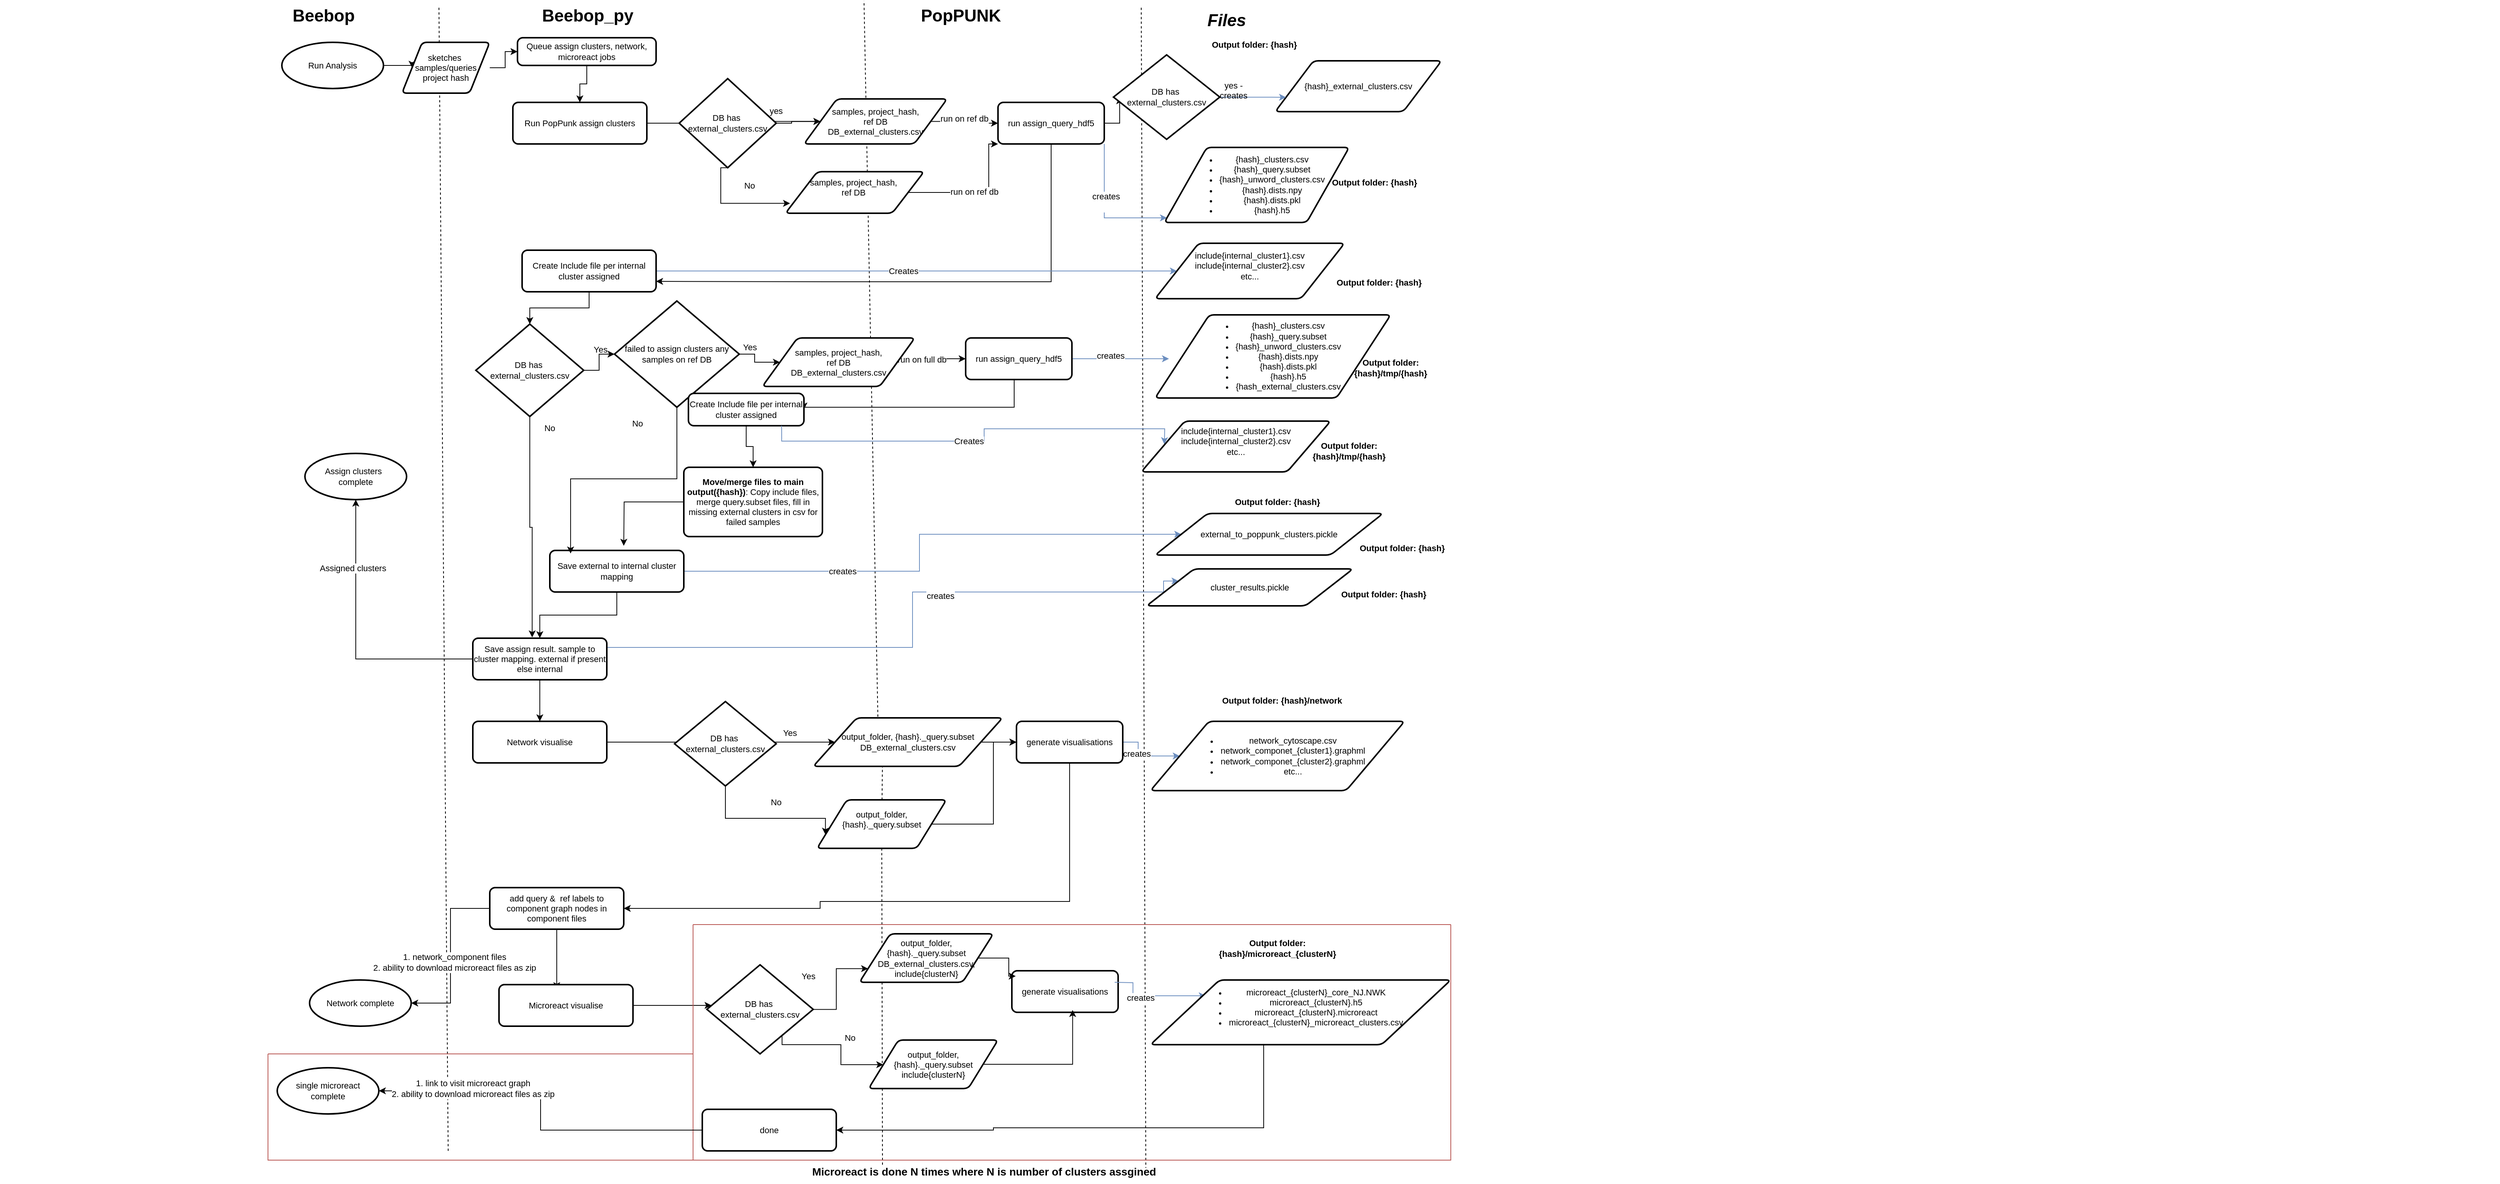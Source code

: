 <mxfile>
    <diagram id="C5RBs43oDa-KdzZeNtuy" name="Page-1">
        <mxGraphModel dx="3004" dy="591" grid="1" gridSize="6" guides="1" tooltips="1" connect="1" arrows="1" fold="1" page="1" pageScale="1" pageWidth="1378" pageHeight="984" math="0" shadow="0">
            <root>
                <mxCell id="WIyWlLk6GJQsqaUBKTNV-0"/>
                <mxCell id="WIyWlLk6GJQsqaUBKTNV-1" parent="WIyWlLk6GJQsqaUBKTNV-0"/>
                <mxCell id="Z4CQzeUx3cSbU9Yn9rdt-0" value="&lt;h1 style=&quot;margin-top: 0px;&quot;&gt;&lt;span style=&quot;background-color: initial;&quot;&gt;Beebop&lt;/span&gt;&lt;/h1&gt;" style="text;html=1;whiteSpace=wrap;overflow=hidden;rounded=0;fontSize=11;" parent="WIyWlLk6GJQsqaUBKTNV-1" vertex="1">
                    <mxGeometry x="6" width="180" height="36" as="geometry"/>
                </mxCell>
                <mxCell id="Z4CQzeUx3cSbU9Yn9rdt-1" value="&lt;h1 style=&quot;margin-top: 0px;&quot;&gt;&lt;span style=&quot;background-color: initial;&quot;&gt;Beebop_py&lt;/span&gt;&lt;/h1&gt;" style="text;html=1;whiteSpace=wrap;overflow=hidden;rounded=0;fontSize=11;" parent="WIyWlLk6GJQsqaUBKTNV-1" vertex="1">
                    <mxGeometry x="330" width="180" height="36" as="geometry"/>
                </mxCell>
                <mxCell id="Z4CQzeUx3cSbU9Yn9rdt-2" value="&lt;h1 style=&quot;margin-top: 0px;&quot;&gt;&lt;span style=&quot;background-color: initial;&quot;&gt;PopPUNK&lt;/span&gt;&lt;/h1&gt;" style="text;html=1;whiteSpace=wrap;overflow=hidden;rounded=0;fontSize=11;" parent="WIyWlLk6GJQsqaUBKTNV-1" vertex="1">
                    <mxGeometry x="822" width="180" height="36" as="geometry"/>
                </mxCell>
                <mxCell id="Z4CQzeUx3cSbU9Yn9rdt-3" value="&lt;h1 style=&quot;margin-top: 0px;&quot;&gt;&lt;span style=&quot;background-color: initial;&quot;&gt;&lt;i&gt;Files&lt;/i&gt;&lt;/span&gt;&lt;/h1&gt;&lt;div&gt;&lt;span style=&quot;background-color: initial;&quot;&gt;&lt;br&gt;&lt;/span&gt;&lt;/div&gt;" style="text;html=1;whiteSpace=wrap;overflow=hidden;rounded=0;fontSize=11;" parent="WIyWlLk6GJQsqaUBKTNV-1" vertex="1">
                    <mxGeometry x="1194" y="6" width="180" height="36" as="geometry"/>
                </mxCell>
                <mxCell id="Z4CQzeUx3cSbU9Yn9rdt-6" value="" style="endArrow=none;dashed=1;html=1;rounded=0;fontSize=11;" parent="WIyWlLk6GJQsqaUBKTNV-1" edge="1">
                    <mxGeometry width="50" height="50" relative="1" as="geometry">
                        <mxPoint x="210" y="1494" as="sourcePoint"/>
                        <mxPoint x="198" y="6" as="targetPoint"/>
                    </mxGeometry>
                </mxCell>
                <mxCell id="Z4CQzeUx3cSbU9Yn9rdt-7" value="" style="endArrow=none;dashed=1;html=1;rounded=0;fontSize=11;" parent="WIyWlLk6GJQsqaUBKTNV-1" edge="1">
                    <mxGeometry width="50" height="50" relative="1" as="geometry">
                        <mxPoint x="768" y="930" as="sourcePoint"/>
                        <mxPoint x="750" as="targetPoint"/>
                    </mxGeometry>
                </mxCell>
                <mxCell id="Z4CQzeUx3cSbU9Yn9rdt-8" value="" style="endArrow=none;dashed=1;html=1;rounded=0;fontSize=11;" parent="WIyWlLk6GJQsqaUBKTNV-1" edge="1">
                    <mxGeometry width="50" height="50" relative="1" as="geometry">
                        <mxPoint x="1116" y="1524" as="sourcePoint"/>
                        <mxPoint x="1110" y="6" as="targetPoint"/>
                    </mxGeometry>
                </mxCell>
                <mxCell id="Z4CQzeUx3cSbU9Yn9rdt-11" style="edgeStyle=orthogonalEdgeStyle;rounded=0;orthogonalLoop=1;jettySize=auto;html=1;exitX=1;exitY=0.5;exitDx=0;exitDy=0;exitPerimeter=0;entryX=0;entryY=0.5;entryDx=0;entryDy=0;fontSize=11;" parent="WIyWlLk6GJQsqaUBKTNV-1" source="Z4CQzeUx3cSbU9Yn9rdt-13" target="Z4CQzeUx3cSbU9Yn9rdt-10" edge="1">
                    <mxGeometry relative="1" as="geometry"/>
                </mxCell>
                <mxCell id="Z4CQzeUx3cSbU9Yn9rdt-9" value="Run Analysis" style="strokeWidth=2;html=1;shape=mxgraph.flowchart.start_1;whiteSpace=wrap;fontSize=11;" parent="WIyWlLk6GJQsqaUBKTNV-1" vertex="1">
                    <mxGeometry x="-6" y="54" width="132" height="60" as="geometry"/>
                </mxCell>
                <mxCell id="Z4CQzeUx3cSbU9Yn9rdt-15" value="" style="edgeStyle=orthogonalEdgeStyle;rounded=0;orthogonalLoop=1;jettySize=auto;html=1;fontSize=11;" parent="WIyWlLk6GJQsqaUBKTNV-1" source="Z4CQzeUx3cSbU9Yn9rdt-10" target="Z4CQzeUx3cSbU9Yn9rdt-14" edge="1">
                    <mxGeometry relative="1" as="geometry"/>
                </mxCell>
                <mxCell id="Z4CQzeUx3cSbU9Yn9rdt-10" value="Queue assign clusters, network, microreact jobs" style="rounded=1;whiteSpace=wrap;html=1;absoluteArcSize=1;arcSize=14;strokeWidth=2;fontSize=11;" parent="WIyWlLk6GJQsqaUBKTNV-1" vertex="1">
                    <mxGeometry x="300" y="48" width="180" height="36" as="geometry"/>
                </mxCell>
                <mxCell id="Z4CQzeUx3cSbU9Yn9rdt-12" value="" style="edgeStyle=orthogonalEdgeStyle;rounded=0;orthogonalLoop=1;jettySize=auto;html=1;exitX=1;exitY=0.5;exitDx=0;exitDy=0;exitPerimeter=0;entryX=0;entryY=0.5;entryDx=0;entryDy=0;fontSize=11;" parent="WIyWlLk6GJQsqaUBKTNV-1" source="Z4CQzeUx3cSbU9Yn9rdt-9" target="Z4CQzeUx3cSbU9Yn9rdt-13" edge="1">
                    <mxGeometry relative="1" as="geometry">
                        <mxPoint x="144" y="84" as="sourcePoint"/>
                        <mxPoint x="336" y="75" as="targetPoint"/>
                    </mxGeometry>
                </mxCell>
                <mxCell id="Z4CQzeUx3cSbU9Yn9rdt-13" value="&lt;font&gt;sketches&amp;nbsp;&lt;/font&gt;&lt;div&gt;&lt;font&gt;samples/queries&lt;/font&gt;&lt;/div&gt;&lt;div&gt;&lt;font&gt;project hash&lt;/font&gt;&lt;/div&gt;" style="shape=parallelogram;html=1;strokeWidth=2;perimeter=parallelogramPerimeter;whiteSpace=wrap;rounded=1;arcSize=12;size=0.23;fontSize=11;" parent="WIyWlLk6GJQsqaUBKTNV-1" vertex="1">
                    <mxGeometry x="150" y="54" width="114" height="66" as="geometry"/>
                </mxCell>
                <mxCell id="Z4CQzeUx3cSbU9Yn9rdt-17" style="edgeStyle=orthogonalEdgeStyle;rounded=0;orthogonalLoop=1;jettySize=auto;html=1;fontSize=11;" parent="WIyWlLk6GJQsqaUBKTNV-1" source="Z4CQzeUx3cSbU9Yn9rdt-18" target="Z4CQzeUx3cSbU9Yn9rdt-16" edge="1">
                    <mxGeometry relative="1" as="geometry"/>
                </mxCell>
                <mxCell id="Z4CQzeUx3cSbU9Yn9rdt-89" value="run on ref db" style="edgeLabel;html=1;align=center;verticalAlign=middle;resizable=0;points=[];fontSize=11;" parent="Z4CQzeUx3cSbU9Yn9rdt-17" connectable="0" vertex="1">
                    <mxGeometry x="-0.043" y="4" relative="1" as="geometry">
                        <mxPoint as="offset"/>
                    </mxGeometry>
                </mxCell>
                <mxCell id="Z4CQzeUx3cSbU9Yn9rdt-14" value="Run PopPunk assign clusters" style="rounded=1;whiteSpace=wrap;html=1;absoluteArcSize=1;arcSize=14;strokeWidth=2;fontSize=11;" parent="WIyWlLk6GJQsqaUBKTNV-1" vertex="1">
                    <mxGeometry x="294" y="132" width="174" height="54" as="geometry"/>
                </mxCell>
                <mxCell id="Z4CQzeUx3cSbU9Yn9rdt-35" style="edgeStyle=orthogonalEdgeStyle;rounded=0;orthogonalLoop=1;jettySize=auto;html=1;exitX=1;exitY=1;exitDx=0;exitDy=0;fillColor=#dae8fc;strokeColor=#6c8ebf;fontSize=11;" parent="WIyWlLk6GJQsqaUBKTNV-1" source="Z4CQzeUx3cSbU9Yn9rdt-16" target="Z4CQzeUx3cSbU9Yn9rdt-28" edge="1">
                    <mxGeometry relative="1" as="geometry">
                        <Array as="points">
                            <mxPoint x="1062" y="282"/>
                        </Array>
                    </mxGeometry>
                </mxCell>
                <mxCell id="Z4CQzeUx3cSbU9Yn9rdt-65" value="creates&lt;div&gt;&lt;br&gt;&lt;/div&gt;" style="edgeLabel;html=1;align=center;verticalAlign=middle;resizable=0;points=[];fontSize=11;" parent="Z4CQzeUx3cSbU9Yn9rdt-35" connectable="0" vertex="1">
                    <mxGeometry x="-0.161" y="2" relative="1" as="geometry">
                        <mxPoint as="offset"/>
                    </mxGeometry>
                </mxCell>
                <mxCell id="Z4CQzeUx3cSbU9Yn9rdt-42" style="edgeStyle=orthogonalEdgeStyle;rounded=0;orthogonalLoop=1;jettySize=auto;html=1;entryX=1;entryY=0.75;entryDx=0;entryDy=0;fontSize=11;" parent="WIyWlLk6GJQsqaUBKTNV-1" source="Z4CQzeUx3cSbU9Yn9rdt-16" target="Z4CQzeUx3cSbU9Yn9rdt-41" edge="1">
                    <mxGeometry relative="1" as="geometry">
                        <Array as="points">
                            <mxPoint x="993" y="365"/>
                            <mxPoint x="702" y="365"/>
                        </Array>
                    </mxGeometry>
                </mxCell>
                <mxCell id="WOXPKVSyXyXB5r8VkczA-3" style="edgeStyle=orthogonalEdgeStyle;rounded=0;orthogonalLoop=1;jettySize=auto;html=1;" parent="WIyWlLk6GJQsqaUBKTNV-1" source="Z4CQzeUx3cSbU9Yn9rdt-16" target="Z4CQzeUx3cSbU9Yn9rdt-36" edge="1">
                    <mxGeometry relative="1" as="geometry"/>
                </mxCell>
                <mxCell id="Z4CQzeUx3cSbU9Yn9rdt-16" value="run assign_query_hdf5" style="rounded=1;whiteSpace=wrap;html=1;absoluteArcSize=1;arcSize=14;strokeWidth=2;fontSize=11;" parent="WIyWlLk6GJQsqaUBKTNV-1" vertex="1">
                    <mxGeometry x="924" y="132" width="138" height="54" as="geometry"/>
                </mxCell>
                <mxCell id="Z4CQzeUx3cSbU9Yn9rdt-19" value="" style="edgeStyle=orthogonalEdgeStyle;rounded=0;orthogonalLoop=1;jettySize=auto;html=1;fontSize=11;" parent="WIyWlLk6GJQsqaUBKTNV-1" source="Z4CQzeUx3cSbU9Yn9rdt-14" target="Z4CQzeUx3cSbU9Yn9rdt-18" edge="1">
                    <mxGeometry relative="1" as="geometry">
                        <mxPoint x="510" y="159" as="sourcePoint"/>
                        <mxPoint x="894" y="156" as="targetPoint"/>
                    </mxGeometry>
                </mxCell>
                <mxCell id="Z4CQzeUx3cSbU9Yn9rdt-18" value="&lt;font&gt;samples, project_hash,&lt;/font&gt;&lt;div&gt;&lt;font&gt;&amp;nbsp;ref DB&amp;nbsp;&lt;/font&gt;&lt;div&gt;&lt;font&gt;DB_external_clusters.csv&lt;/font&gt;&lt;/div&gt;&lt;/div&gt;" style="shape=parallelogram;html=1;strokeWidth=2;perimeter=parallelogramPerimeter;whiteSpace=wrap;rounded=1;arcSize=12;size=0.23;fontSize=11;" parent="WIyWlLk6GJQsqaUBKTNV-1" vertex="1">
                    <mxGeometry x="672" y="127.5" width="186" height="58.5" as="geometry"/>
                </mxCell>
                <mxCell id="Z4CQzeUx3cSbU9Yn9rdt-21" value="" style="edgeStyle=orthogonalEdgeStyle;rounded=0;orthogonalLoop=1;jettySize=auto;html=1;fontSize=11;" parent="WIyWlLk6GJQsqaUBKTNV-1" source="Z4CQzeUx3cSbU9Yn9rdt-20" target="Z4CQzeUx3cSbU9Yn9rdt-18" edge="1">
                    <mxGeometry relative="1" as="geometry"/>
                </mxCell>
                <mxCell id="Z4CQzeUx3cSbU9Yn9rdt-20" value="&lt;font&gt;DB has&amp;nbsp; external_clusters.csv&lt;/font&gt;" style="strokeWidth=2;html=1;shape=mxgraph.flowchart.decision;whiteSpace=wrap;fontSize=11;" parent="WIyWlLk6GJQsqaUBKTNV-1" vertex="1">
                    <mxGeometry x="510" y="101.13" width="126" height="115.75" as="geometry"/>
                </mxCell>
                <mxCell id="Z4CQzeUx3cSbU9Yn9rdt-22" value="yes" style="text;html=1;align=center;verticalAlign=middle;whiteSpace=wrap;rounded=0;fontSize=11;" parent="WIyWlLk6GJQsqaUBKTNV-1" vertex="1">
                    <mxGeometry x="606" y="127.5" width="60" height="30" as="geometry"/>
                </mxCell>
                <mxCell id="Z4CQzeUx3cSbU9Yn9rdt-26" style="edgeStyle=orthogonalEdgeStyle;rounded=0;orthogonalLoop=1;jettySize=auto;html=1;fontSize=11;" parent="WIyWlLk6GJQsqaUBKTNV-1" source="Z4CQzeUx3cSbU9Yn9rdt-23" edge="1">
                    <mxGeometry relative="1" as="geometry">
                        <mxPoint x="924" y="186" as="targetPoint"/>
                        <Array as="points">
                            <mxPoint x="912" y="249"/>
                            <mxPoint x="912" y="186"/>
                        </Array>
                    </mxGeometry>
                </mxCell>
                <mxCell id="Z4CQzeUx3cSbU9Yn9rdt-92" value="run on ref db" style="edgeLabel;html=1;align=center;verticalAlign=middle;resizable=0;points=[];fontSize=11;" parent="Z4CQzeUx3cSbU9Yn9rdt-26" connectable="0" vertex="1">
                    <mxGeometry x="-0.048" y="1" relative="1" as="geometry">
                        <mxPoint as="offset"/>
                    </mxGeometry>
                </mxCell>
                <mxCell id="Z4CQzeUx3cSbU9Yn9rdt-23" value="&lt;font&gt;samples, project_hash,&amp;nbsp;&lt;/font&gt;&lt;div&gt;&lt;font&gt;ref DB&amp;nbsp;&lt;/font&gt;&lt;div&gt;&lt;br&gt;&lt;/div&gt;&lt;/div&gt;" style="shape=parallelogram;html=1;strokeWidth=2;perimeter=parallelogramPerimeter;whiteSpace=wrap;rounded=1;arcSize=12;size=0.23;fontSize=11;" parent="WIyWlLk6GJQsqaUBKTNV-1" vertex="1">
                    <mxGeometry x="648" y="222" width="180" height="54" as="geometry"/>
                </mxCell>
                <mxCell id="Z4CQzeUx3cSbU9Yn9rdt-25" style="edgeStyle=orthogonalEdgeStyle;rounded=0;orthogonalLoop=1;jettySize=auto;html=1;entryX=0.033;entryY=0.762;entryDx=0;entryDy=0;entryPerimeter=0;fontSize=11;exitX=0.5;exitY=1;exitDx=0;exitDy=0;exitPerimeter=0;" parent="WIyWlLk6GJQsqaUBKTNV-1" source="Z4CQzeUx3cSbU9Yn9rdt-20" target="Z4CQzeUx3cSbU9Yn9rdt-23" edge="1">
                    <mxGeometry relative="1" as="geometry">
                        <Array as="points">
                            <mxPoint x="564" y="217"/>
                            <mxPoint x="564" y="263"/>
                        </Array>
                    </mxGeometry>
                </mxCell>
                <mxCell id="Z4CQzeUx3cSbU9Yn9rdt-27" value="No" style="text;html=1;align=center;verticalAlign=middle;whiteSpace=wrap;rounded=0;fontSize=11;" parent="WIyWlLk6GJQsqaUBKTNV-1" vertex="1">
                    <mxGeometry x="576" y="222" width="51" height="36" as="geometry"/>
                </mxCell>
                <mxCell id="Z4CQzeUx3cSbU9Yn9rdt-28" value="&lt;ul&gt;&lt;li&gt;&lt;span style=&quot;background-color: initial;&quot;&gt;&lt;font&gt;{hash}_clusters.csv&lt;/font&gt;&lt;/span&gt;&lt;/li&gt;&lt;li&gt;&lt;font&gt;{hash}_query.subset&lt;/font&gt;&lt;/li&gt;&lt;li&gt;&lt;font&gt;{hash}_unword_clusters.csv&lt;/font&gt;&lt;/li&gt;&lt;li&gt;&lt;font&gt;{hash}.dists.npy&lt;/font&gt;&lt;/li&gt;&lt;li&gt;&lt;font&gt;{hash}.dists.pkl&lt;/font&gt;&lt;/li&gt;&lt;li&gt;&lt;font&gt;{hash}.h5&lt;/font&gt;&lt;/li&gt;&lt;/ul&gt;" style="shape=parallelogram;html=1;strokeWidth=2;perimeter=parallelogramPerimeter;whiteSpace=wrap;rounded=1;arcSize=12;size=0.23;align=center;fontSize=11;" parent="WIyWlLk6GJQsqaUBKTNV-1" vertex="1">
                    <mxGeometry x="1140" y="190.5" width="240" height="97.5" as="geometry"/>
                </mxCell>
                <mxCell id="Z4CQzeUx3cSbU9Yn9rdt-30" value="Output folder: {hash}" style="text;html=1;align=center;verticalAlign=middle;whiteSpace=wrap;rounded=0;fontStyle=1;fontSize=11;" parent="WIyWlLk6GJQsqaUBKTNV-1" vertex="1">
                    <mxGeometry x="1146" y="36" width="222" height="42" as="geometry"/>
                </mxCell>
                <mxCell id="Z4CQzeUx3cSbU9Yn9rdt-31" value="&lt;font&gt;{hash}_external_clusters.csv&lt;/font&gt;" style="shape=parallelogram;html=1;strokeWidth=2;perimeter=parallelogramPerimeter;whiteSpace=wrap;rounded=1;arcSize=12;size=0.23;fontSize=11;" parent="WIyWlLk6GJQsqaUBKTNV-1" vertex="1">
                    <mxGeometry x="1284" y="78" width="216" height="66" as="geometry"/>
                </mxCell>
                <mxCell id="Z4CQzeUx3cSbU9Yn9rdt-38" style="edgeStyle=orthogonalEdgeStyle;rounded=0;orthogonalLoop=1;jettySize=auto;html=1;entryX=0;entryY=0.75;entryDx=0;entryDy=0;fillColor=#dae8fc;strokeColor=#6c8ebf;fontSize=11;" parent="WIyWlLk6GJQsqaUBKTNV-1" source="Z4CQzeUx3cSbU9Yn9rdt-36" target="Z4CQzeUx3cSbU9Yn9rdt-31" edge="1">
                    <mxGeometry relative="1" as="geometry"/>
                </mxCell>
                <mxCell id="Z4CQzeUx3cSbU9Yn9rdt-36" value="DB has&amp;nbsp; external_clusters.csv" style="strokeWidth=2;html=1;shape=mxgraph.flowchart.decision;whiteSpace=wrap;fontSize=11;" parent="WIyWlLk6GJQsqaUBKTNV-1" vertex="1">
                    <mxGeometry x="1074" y="70.25" width="138" height="109.75" as="geometry"/>
                </mxCell>
                <mxCell id="Z4CQzeUx3cSbU9Yn9rdt-40" value="yes - creates&lt;div&gt;&lt;br&gt;&lt;/div&gt;" style="text;html=1;align=center;verticalAlign=middle;whiteSpace=wrap;rounded=0;fontSize=11;" parent="WIyWlLk6GJQsqaUBKTNV-1" vertex="1">
                    <mxGeometry x="1200" y="108" width="60" height="30" as="geometry"/>
                </mxCell>
                <mxCell id="Z4CQzeUx3cSbU9Yn9rdt-47" value="" style="edgeStyle=orthogonalEdgeStyle;rounded=0;orthogonalLoop=1;jettySize=auto;html=1;fontSize=11;" parent="WIyWlLk6GJQsqaUBKTNV-1" source="Z4CQzeUx3cSbU9Yn9rdt-41" target="Z4CQzeUx3cSbU9Yn9rdt-45" edge="1">
                    <mxGeometry relative="1" as="geometry"/>
                </mxCell>
                <mxCell id="Z4CQzeUx3cSbU9Yn9rdt-62" style="edgeStyle=orthogonalEdgeStyle;rounded=0;orthogonalLoop=1;jettySize=auto;html=1;entryX=0;entryY=0.5;entryDx=0;entryDy=0;fillColor=#dae8fc;strokeColor=#6c8ebf;fontSize=11;" parent="WIyWlLk6GJQsqaUBKTNV-1" source="Z4CQzeUx3cSbU9Yn9rdt-41" target="Z4CQzeUx3cSbU9Yn9rdt-44" edge="1">
                    <mxGeometry relative="1" as="geometry"/>
                </mxCell>
                <mxCell id="Z4CQzeUx3cSbU9Yn9rdt-63" value="Creates" style="edgeLabel;html=1;align=center;verticalAlign=middle;resizable=0;points=[];fontSize=11;" parent="Z4CQzeUx3cSbU9Yn9rdt-62" connectable="0" vertex="1">
                    <mxGeometry x="-0.051" relative="1" as="geometry">
                        <mxPoint as="offset"/>
                    </mxGeometry>
                </mxCell>
                <mxCell id="Z4CQzeUx3cSbU9Yn9rdt-41" value="Create Include file per internal cluster assigned" style="rounded=1;whiteSpace=wrap;html=1;absoluteArcSize=1;arcSize=14;strokeWidth=2;fontSize=11;" parent="WIyWlLk6GJQsqaUBKTNV-1" vertex="1">
                    <mxGeometry x="306" y="324" width="174" height="54" as="geometry"/>
                </mxCell>
                <mxCell id="Z4CQzeUx3cSbU9Yn9rdt-44" value="&lt;span style=&quot;background-color: initial;&quot;&gt;include{internal_cluster1}.csv&lt;/span&gt;&lt;div&gt;&lt;span style=&quot;background-color: initial;&quot;&gt;include{internal_cluster2}.csv&lt;/span&gt;&lt;/div&gt;&lt;div&gt;etc...&lt;br&gt;&lt;div&gt;&lt;br&gt;&lt;/div&gt;&lt;/div&gt;" style="shape=parallelogram;html=1;strokeWidth=2;perimeter=parallelogramPerimeter;whiteSpace=wrap;rounded=1;arcSize=12;size=0.23;fontSize=11;" parent="WIyWlLk6GJQsqaUBKTNV-1" vertex="1">
                    <mxGeometry x="1128" y="315" width="246" height="72" as="geometry"/>
                </mxCell>
                <mxCell id="Z4CQzeUx3cSbU9Yn9rdt-67" style="edgeStyle=orthogonalEdgeStyle;rounded=0;orthogonalLoop=1;jettySize=auto;html=1;fontSize=11;" parent="WIyWlLk6GJQsqaUBKTNV-1" source="Z4CQzeUx3cSbU9Yn9rdt-45" target="Z4CQzeUx3cSbU9Yn9rdt-66" edge="1">
                    <mxGeometry relative="1" as="geometry"/>
                </mxCell>
                <mxCell id="Z4CQzeUx3cSbU9Yn9rdt-45" value="DB has&amp;nbsp; external_clusters.csv" style="strokeWidth=2;html=1;shape=mxgraph.flowchart.decision;whiteSpace=wrap;fontSize=11;" parent="WIyWlLk6GJQsqaUBKTNV-1" vertex="1">
                    <mxGeometry x="246" y="420" width="140" height="120" as="geometry"/>
                </mxCell>
                <mxCell id="Z4CQzeUx3cSbU9Yn9rdt-51" style="edgeStyle=orthogonalEdgeStyle;rounded=0;orthogonalLoop=1;jettySize=auto;html=1;fontSize=11;" parent="WIyWlLk6GJQsqaUBKTNV-1" source="Z4CQzeUx3cSbU9Yn9rdt-49" target="Z4CQzeUx3cSbU9Yn9rdt-50" edge="1">
                    <mxGeometry relative="1" as="geometry"/>
                </mxCell>
                <mxCell id="WOXPKVSyXyXB5r8VkczA-5" value="Assigned clusters" style="edgeLabel;html=1;align=center;verticalAlign=middle;resizable=0;points=[];" parent="Z4CQzeUx3cSbU9Yn9rdt-51" connectable="0" vertex="1">
                    <mxGeometry x="0.504" y="4" relative="1" as="geometry">
                        <mxPoint as="offset"/>
                    </mxGeometry>
                </mxCell>
                <mxCell id="Z4CQzeUx3cSbU9Yn9rdt-56" style="edgeStyle=orthogonalEdgeStyle;rounded=0;orthogonalLoop=1;jettySize=auto;html=1;fillColor=#dae8fc;strokeColor=#6c8ebf;entryX=0;entryY=0.25;entryDx=0;entryDy=0;fontSize=11;" parent="WIyWlLk6GJQsqaUBKTNV-1" source="Z4CQzeUx3cSbU9Yn9rdt-49" target="Z4CQzeUx3cSbU9Yn9rdt-55" edge="1">
                    <mxGeometry relative="1" as="geometry">
                        <mxPoint x="1092" y="672" as="targetPoint"/>
                        <Array as="points">
                            <mxPoint x="813" y="840"/>
                            <mxPoint x="813" y="768"/>
                            <mxPoint x="1139" y="768"/>
                            <mxPoint x="1139" y="754"/>
                        </Array>
                    </mxGeometry>
                </mxCell>
                <mxCell id="Z4CQzeUx3cSbU9Yn9rdt-64" value="creates" style="edgeLabel;html=1;align=center;verticalAlign=middle;resizable=0;points=[];fontSize=11;" parent="Z4CQzeUx3cSbU9Yn9rdt-56" connectable="0" vertex="1">
                    <mxGeometry x="0.218" y="-5" relative="1" as="geometry">
                        <mxPoint as="offset"/>
                    </mxGeometry>
                </mxCell>
                <mxCell id="Z4CQzeUx3cSbU9Yn9rdt-112" style="edgeStyle=orthogonalEdgeStyle;rounded=0;orthogonalLoop=1;jettySize=auto;html=1;entryX=0.5;entryY=0;entryDx=0;entryDy=0;fontSize=11;" parent="WIyWlLk6GJQsqaUBKTNV-1" source="Z4CQzeUx3cSbU9Yn9rdt-49" target="Z4CQzeUx3cSbU9Yn9rdt-111" edge="1">
                    <mxGeometry relative="1" as="geometry"/>
                </mxCell>
                <mxCell id="Z4CQzeUx3cSbU9Yn9rdt-49" value="Save assign result. sample to cluster mapping. external if present else internal" style="rounded=1;whiteSpace=wrap;html=1;absoluteArcSize=1;arcSize=14;strokeWidth=2;fontSize=11;" parent="WIyWlLk6GJQsqaUBKTNV-1" vertex="1">
                    <mxGeometry x="242" y="828" width="174" height="54" as="geometry"/>
                </mxCell>
                <mxCell id="Z4CQzeUx3cSbU9Yn9rdt-50" value="Assign clusters&amp;nbsp;&amp;nbsp;&lt;div&gt;complete&lt;/div&gt;" style="strokeWidth=2;html=1;shape=mxgraph.flowchart.start_1;whiteSpace=wrap;fontSize=11;" parent="WIyWlLk6GJQsqaUBKTNV-1" vertex="1">
                    <mxGeometry x="24" y="588" width="132" height="60" as="geometry"/>
                </mxCell>
                <mxCell id="Z4CQzeUx3cSbU9Yn9rdt-52" style="edgeStyle=orthogonalEdgeStyle;rounded=0;orthogonalLoop=1;jettySize=auto;html=1;entryX=0.443;entryY=-0.019;entryDx=0;entryDy=0;entryPerimeter=0;fontSize=11;" parent="WIyWlLk6GJQsqaUBKTNV-1" source="Z4CQzeUx3cSbU9Yn9rdt-45" target="Z4CQzeUx3cSbU9Yn9rdt-49" edge="1">
                    <mxGeometry relative="1" as="geometry"/>
                </mxCell>
                <mxCell id="Z4CQzeUx3cSbU9Yn9rdt-53" value="No" style="text;html=1;align=center;verticalAlign=middle;whiteSpace=wrap;rounded=0;fontSize=11;" parent="WIyWlLk6GJQsqaUBKTNV-1" vertex="1">
                    <mxGeometry x="312" y="540" width="60" height="30" as="geometry"/>
                </mxCell>
                <mxCell id="Z4CQzeUx3cSbU9Yn9rdt-55" value="&lt;div&gt;&lt;span style=&quot;color: rgba(0, 0, 0, 0); font-family: monospace; text-align: start; text-wrap-mode: nowrap;&quot;&gt;%3CmxGraphModel%3E%3Croot%3E%3CmxCell%20id%3D%220%22%2F%3E%3CmxCell%20id%3D%221%22%20parent%3D%220%22%2F%3E%3CmxCell%20id%3D%222%22%20value%3D%22Run%20PopPunk%20assign%22%20style%3D%22rounded%3D1%3BwhiteSpace%3Dwrap%3Bhtml%3D1%3BabsoluteArcSize%3D1%3BarcSize%3D14%3BstrokeWidth%3D2%3B%22%20vertex%3D%221%22%20parent%3D%221%22%3E%3CmxGeometry%20x%3D%22294%22%20y%3D%22132%22%20width%3D%22174%22%20height%3D%2254%22%20as%3D%22geometry%22%2F%3E%3C%2FmxCell%3E%3C%2Froot%3E%3C%2FmxGraphModel%3E&lt;/span&gt;&lt;span style=&quot;background-color: initial;&quot;&gt;&lt;/span&gt;&lt;/div&gt;&lt;div&gt;cluster_results.pickle&lt;/div&gt;&lt;div&gt;&lt;div&gt;&lt;span style=&quot;color: rgba(0, 0, 0, 0); font-family: monospace; text-align: start; text-wrap-mode: nowrap;&quot;&gt;%3CmxGraphModel%3E%3Croot%3E%3CmxCell%20id%3D%220%22%2F%3E%3CmxCell%20id%3D%221%22%20parent%3D%220%22%2F%3E%3CmxCell%20id%3D%222%22%20value%3D%22Run%20PopPunk%20assign%22%20style%3D%22rounded%3D1%3BwhiteSpace%3Dwrap%3Bhtml%3D1%3BabsoluteArcSize%3D1%3BarcSize%3D14%3BstrokeWidth%3D2%3B%22%20vertex%3D%221%22%20parent%3D%221%22%3E%3CmxGeometry%20x%3D%22294%22%20y%3D%22132%22%20width%3D%22174%22%20height%3D%2254%22%20as%3D%22geometry%22%2F%3E%3C%2FmxCell%3E%3C%2Froot%3E%3C%2FmxGraphModel%3E&lt;/span&gt;&lt;/div&gt;&lt;/div&gt;" style="shape=parallelogram;html=1;strokeWidth=2;perimeter=parallelogramPerimeter;whiteSpace=wrap;rounded=1;arcSize=12;size=0.23;fontSize=11;" parent="WIyWlLk6GJQsqaUBKTNV-1" vertex="1">
                    <mxGeometry x="1117" y="738" width="268" height="48" as="geometry"/>
                </mxCell>
                <mxCell id="Z4CQzeUx3cSbU9Yn9rdt-86" style="edgeStyle=orthogonalEdgeStyle;rounded=0;orthogonalLoop=1;jettySize=auto;html=1;fontSize=11;" parent="WIyWlLk6GJQsqaUBKTNV-1" source="Z4CQzeUx3cSbU9Yn9rdt-66" target="Z4CQzeUx3cSbU9Yn9rdt-85" edge="1">
                    <mxGeometry relative="1" as="geometry"/>
                </mxCell>
                <mxCell id="Z4CQzeUx3cSbU9Yn9rdt-66" value="&lt;font&gt;failed to assign clusters any samples on ref DB&lt;/font&gt;" style="strokeWidth=2;html=1;shape=mxgraph.flowchart.decision;whiteSpace=wrap;fontSize=11;" parent="WIyWlLk6GJQsqaUBKTNV-1" vertex="1">
                    <mxGeometry x="426" y="390" width="162" height="138" as="geometry"/>
                </mxCell>
                <mxCell id="Z4CQzeUx3cSbU9Yn9rdt-68" value="Yes" style="text;html=1;align=center;verticalAlign=middle;whiteSpace=wrap;rounded=0;fontSize=11;" parent="WIyWlLk6GJQsqaUBKTNV-1" vertex="1">
                    <mxGeometry x="378" y="438" width="60" height="30" as="geometry"/>
                </mxCell>
                <mxCell id="Z4CQzeUx3cSbU9Yn9rdt-75" style="edgeStyle=orthogonalEdgeStyle;rounded=0;orthogonalLoop=1;jettySize=auto;html=1;entryX=0;entryY=0.5;entryDx=0;entryDy=0;fillColor=#dae8fc;strokeColor=#6c8ebf;fontSize=11;" parent="WIyWlLk6GJQsqaUBKTNV-1" source="Z4CQzeUx3cSbU9Yn9rdt-69" target="Z4CQzeUx3cSbU9Yn9rdt-74" edge="1">
                    <mxGeometry relative="1" as="geometry"/>
                </mxCell>
                <mxCell id="Z4CQzeUx3cSbU9Yn9rdt-76" value="creates" style="edgeLabel;html=1;align=center;verticalAlign=middle;resizable=0;points=[];fontSize=11;" parent="Z4CQzeUx3cSbU9Yn9rdt-75" connectable="0" vertex="1">
                    <mxGeometry x="-0.406" relative="1" as="geometry">
                        <mxPoint as="offset"/>
                    </mxGeometry>
                </mxCell>
                <mxCell id="Z4CQzeUx3cSbU9Yn9rdt-78" style="edgeStyle=orthogonalEdgeStyle;rounded=0;orthogonalLoop=1;jettySize=auto;html=1;fontSize=11;" parent="WIyWlLk6GJQsqaUBKTNV-1" source="Z4CQzeUx3cSbU9Yn9rdt-69" target="Z4CQzeUx3cSbU9Yn9rdt-49" edge="1">
                    <mxGeometry relative="1" as="geometry"/>
                </mxCell>
                <mxCell id="Z4CQzeUx3cSbU9Yn9rdt-69" value="Save external to internal cluster mapping" style="rounded=1;whiteSpace=wrap;html=1;absoluteArcSize=1;arcSize=14;strokeWidth=2;fontSize=11;" parent="WIyWlLk6GJQsqaUBKTNV-1" vertex="1">
                    <mxGeometry x="342" y="714" width="174" height="54" as="geometry"/>
                </mxCell>
                <mxCell id="Z4CQzeUx3cSbU9Yn9rdt-71" style="edgeStyle=orthogonalEdgeStyle;rounded=0;orthogonalLoop=1;jettySize=auto;html=1;entryX=0.155;entryY=0.074;entryDx=0;entryDy=0;entryPerimeter=0;fontSize=11;" parent="WIyWlLk6GJQsqaUBKTNV-1" source="Z4CQzeUx3cSbU9Yn9rdt-66" target="Z4CQzeUx3cSbU9Yn9rdt-69" edge="1">
                    <mxGeometry relative="1" as="geometry"/>
                </mxCell>
                <mxCell id="Z4CQzeUx3cSbU9Yn9rdt-73" value="No" style="text;html=1;align=center;verticalAlign=middle;whiteSpace=wrap;rounded=0;fontSize=11;" parent="WIyWlLk6GJQsqaUBKTNV-1" vertex="1">
                    <mxGeometry x="426" y="534" width="60" height="30" as="geometry"/>
                </mxCell>
                <mxCell id="Z4CQzeUx3cSbU9Yn9rdt-74" value="external_to_poppunk_clusters.pickle" style="shape=parallelogram;html=1;strokeWidth=2;perimeter=parallelogramPerimeter;whiteSpace=wrap;rounded=1;arcSize=12;size=0.23;fontSize=11;" parent="WIyWlLk6GJQsqaUBKTNV-1" vertex="1">
                    <mxGeometry x="1128" y="666" width="296" height="54" as="geometry"/>
                </mxCell>
                <mxCell id="Z4CQzeUx3cSbU9Yn9rdt-79" value="Output folder: {hash}" style="text;html=1;align=center;verticalAlign=middle;whiteSpace=wrap;rounded=0;fontStyle=1;fontSize=11;" parent="WIyWlLk6GJQsqaUBKTNV-1" vertex="1">
                    <mxGeometry x="1176" y="630" width="222" height="42" as="geometry"/>
                </mxCell>
                <mxCell id="Z4CQzeUx3cSbU9Yn9rdt-88" value="" style="edgeStyle=orthogonalEdgeStyle;rounded=0;orthogonalLoop=1;jettySize=auto;html=1;fontSize=11;" parent="WIyWlLk6GJQsqaUBKTNV-1" source="Z4CQzeUx3cSbU9Yn9rdt-85" target="Z4CQzeUx3cSbU9Yn9rdt-87" edge="1">
                    <mxGeometry relative="1" as="geometry"/>
                </mxCell>
                <mxCell id="Z4CQzeUx3cSbU9Yn9rdt-93" value="run on full db" style="edgeLabel;html=1;align=center;verticalAlign=middle;resizable=0;points=[];fontSize=11;" parent="Z4CQzeUx3cSbU9Yn9rdt-88" connectable="0" vertex="1">
                    <mxGeometry x="-0.328" y="4" relative="1" as="geometry">
                        <mxPoint as="offset"/>
                    </mxGeometry>
                </mxCell>
                <mxCell id="Z4CQzeUx3cSbU9Yn9rdt-85" value="&lt;font&gt;samples, project_hash,&lt;/font&gt;&lt;div&gt;&lt;font&gt;&amp;nbsp;ref DB&amp;nbsp;&lt;/font&gt;&lt;div&gt;&lt;font&gt;DB_external_clusters.csv&lt;/font&gt;&lt;/div&gt;&lt;/div&gt;" style="shape=parallelogram;html=1;strokeWidth=2;perimeter=parallelogramPerimeter;whiteSpace=wrap;rounded=1;arcSize=12;size=0.23;fontSize=11;" parent="WIyWlLk6GJQsqaUBKTNV-1" vertex="1">
                    <mxGeometry x="618" y="438" width="198" height="63" as="geometry"/>
                </mxCell>
                <mxCell id="Z4CQzeUx3cSbU9Yn9rdt-94" style="edgeStyle=orthogonalEdgeStyle;rounded=0;orthogonalLoop=1;jettySize=auto;html=1;fillColor=#dae8fc;strokeColor=#6c8ebf;fontSize=11;" parent="WIyWlLk6GJQsqaUBKTNV-1" source="Z4CQzeUx3cSbU9Yn9rdt-87" edge="1">
                    <mxGeometry relative="1" as="geometry">
                        <mxPoint x="1146" y="465" as="targetPoint"/>
                    </mxGeometry>
                </mxCell>
                <mxCell id="Z4CQzeUx3cSbU9Yn9rdt-100" value="creates" style="edgeLabel;html=1;align=center;verticalAlign=middle;resizable=0;points=[];fontSize=11;" parent="Z4CQzeUx3cSbU9Yn9rdt-94" connectable="0" vertex="1">
                    <mxGeometry x="-0.209" y="4" relative="1" as="geometry">
                        <mxPoint as="offset"/>
                    </mxGeometry>
                </mxCell>
                <mxCell id="Z4CQzeUx3cSbU9Yn9rdt-101" style="edgeStyle=orthogonalEdgeStyle;rounded=0;orthogonalLoop=1;jettySize=auto;html=1;entryX=1;entryY=0.5;entryDx=0;entryDy=0;fontSize=11;" parent="WIyWlLk6GJQsqaUBKTNV-1" target="Z4CQzeUx3cSbU9Yn9rdt-98" edge="1">
                    <mxGeometry relative="1" as="geometry">
                        <mxPoint x="945" y="468" as="sourcePoint"/>
                        <mxPoint x="648" y="564" as="targetPoint"/>
                        <Array as="points">
                            <mxPoint x="945" y="528"/>
                            <mxPoint x="672" y="528"/>
                        </Array>
                    </mxGeometry>
                </mxCell>
                <mxCell id="Z4CQzeUx3cSbU9Yn9rdt-87" value="run assign_query_hdf5" style="rounded=1;whiteSpace=wrap;html=1;absoluteArcSize=1;arcSize=14;strokeWidth=2;fontSize=11;" parent="WIyWlLk6GJQsqaUBKTNV-1" vertex="1">
                    <mxGeometry x="882" y="438" width="138" height="54" as="geometry"/>
                </mxCell>
                <mxCell id="Z4CQzeUx3cSbU9Yn9rdt-95" value="&lt;ul&gt;&lt;li&gt;&lt;span style=&quot;background-color: initial;&quot;&gt;&lt;font&gt;{hash}_clusters.csv&lt;/font&gt;&lt;/span&gt;&lt;/li&gt;&lt;li&gt;&lt;font&gt;{hash}_query.subset&lt;/font&gt;&lt;/li&gt;&lt;li&gt;&lt;font&gt;{hash}_unword_clusters.csv&lt;/font&gt;&lt;/li&gt;&lt;li&gt;&lt;font&gt;{hash}.dists.npy&lt;/font&gt;&lt;/li&gt;&lt;li&gt;&lt;font&gt;{hash}.dists.pkl&lt;/font&gt;&lt;/li&gt;&lt;li&gt;&lt;font&gt;{hash}.h5&lt;/font&gt;&lt;/li&gt;&lt;li&gt;&lt;font&gt;{hash_external_clusters.csv&lt;/font&gt;&lt;/li&gt;&lt;/ul&gt;" style="shape=parallelogram;html=1;strokeWidth=2;perimeter=parallelogramPerimeter;whiteSpace=wrap;rounded=1;arcSize=12;size=0.23;align=center;fontSize=11;" parent="WIyWlLk6GJQsqaUBKTNV-1" vertex="1">
                    <mxGeometry x="1128" y="408" width="306" height="108" as="geometry"/>
                </mxCell>
                <mxCell id="Z4CQzeUx3cSbU9Yn9rdt-97" value="&lt;b&gt;Output folder: {hash}/tmp/{hash}&lt;/b&gt;" style="text;html=1;align=center;verticalAlign=middle;whiteSpace=wrap;rounded=0;fontSize=11;" parent="WIyWlLk6GJQsqaUBKTNV-1" vertex="1">
                    <mxGeometry x="1404" y="462" width="60" height="30" as="geometry"/>
                </mxCell>
                <mxCell id="Z4CQzeUx3cSbU9Yn9rdt-108" style="edgeStyle=orthogonalEdgeStyle;rounded=0;orthogonalLoop=1;jettySize=auto;html=1;fontSize=11;" parent="WIyWlLk6GJQsqaUBKTNV-1" source="Z4CQzeUx3cSbU9Yn9rdt-98" target="Z4CQzeUx3cSbU9Yn9rdt-106" edge="1">
                    <mxGeometry relative="1" as="geometry"/>
                </mxCell>
                <mxCell id="Z4CQzeUx3cSbU9Yn9rdt-98" value="Create Include file per internal cluster assigned" style="rounded=1;whiteSpace=wrap;html=1;absoluteArcSize=1;arcSize=14;strokeWidth=2;fontSize=11;" parent="WIyWlLk6GJQsqaUBKTNV-1" vertex="1">
                    <mxGeometry x="522" y="510" width="150" height="42" as="geometry"/>
                </mxCell>
                <mxCell id="Z4CQzeUx3cSbU9Yn9rdt-99" value="Yes" style="text;html=1;align=center;verticalAlign=middle;whiteSpace=wrap;rounded=0;fontSize=11;" parent="WIyWlLk6GJQsqaUBKTNV-1" vertex="1">
                    <mxGeometry x="571.5" y="432" width="60" height="36" as="geometry"/>
                </mxCell>
                <mxCell id="Z4CQzeUx3cSbU9Yn9rdt-102" style="edgeStyle=orthogonalEdgeStyle;rounded=0;orthogonalLoop=1;jettySize=auto;html=1;fillColor=#dae8fc;strokeColor=#6c8ebf;exitX=0.807;exitY=1;exitDx=0;exitDy=0;exitPerimeter=0;fontSize=11;" parent="WIyWlLk6GJQsqaUBKTNV-1" source="Z4CQzeUx3cSbU9Yn9rdt-98" edge="1">
                    <mxGeometry relative="1" as="geometry">
                        <mxPoint x="648" y="575.5" as="sourcePoint"/>
                        <mxPoint x="1140" y="576" as="targetPoint"/>
                    </mxGeometry>
                </mxCell>
                <mxCell id="Z4CQzeUx3cSbU9Yn9rdt-103" value="Creates" style="edgeLabel;html=1;align=center;verticalAlign=middle;resizable=0;points=[];fontSize=11;" parent="Z4CQzeUx3cSbU9Yn9rdt-102" connectable="0" vertex="1">
                    <mxGeometry x="-0.051" relative="1" as="geometry">
                        <mxPoint as="offset"/>
                    </mxGeometry>
                </mxCell>
                <mxCell id="Z4CQzeUx3cSbU9Yn9rdt-104" value="&lt;span style=&quot;background-color: initial;&quot;&gt;include{internal_cluster1}.csv&lt;/span&gt;&lt;div&gt;&lt;span style=&quot;background-color: initial;&quot;&gt;include{internal_cluster2}.csv&lt;/span&gt;&lt;/div&gt;&lt;div&gt;etc...&lt;br&gt;&lt;div&gt;&lt;br&gt;&lt;/div&gt;&lt;/div&gt;" style="shape=parallelogram;html=1;strokeWidth=2;perimeter=parallelogramPerimeter;whiteSpace=wrap;rounded=1;arcSize=12;size=0.23;fontSize=11;" parent="WIyWlLk6GJQsqaUBKTNV-1" vertex="1">
                    <mxGeometry x="1110" y="546" width="246" height="66" as="geometry"/>
                </mxCell>
                <mxCell id="Z4CQzeUx3cSbU9Yn9rdt-105" value="&lt;b&gt;Output folder: {hash}/tmp/{hash}&lt;/b&gt;" style="text;html=1;align=center;verticalAlign=middle;whiteSpace=wrap;rounded=0;fontSize=11;" parent="WIyWlLk6GJQsqaUBKTNV-1" vertex="1">
                    <mxGeometry x="1350" y="570" width="60" height="30" as="geometry"/>
                </mxCell>
                <mxCell id="Z4CQzeUx3cSbU9Yn9rdt-110" style="edgeStyle=orthogonalEdgeStyle;rounded=0;orthogonalLoop=1;jettySize=auto;html=1;fontSize=11;" parent="WIyWlLk6GJQsqaUBKTNV-1" source="Z4CQzeUx3cSbU9Yn9rdt-106" edge="1">
                    <mxGeometry relative="1" as="geometry">
                        <mxPoint x="438" y="708" as="targetPoint"/>
                    </mxGeometry>
                </mxCell>
                <mxCell id="Z4CQzeUx3cSbU9Yn9rdt-106" value="&lt;b&gt;Move/merge files to main output({hash})&lt;/b&gt;: Copy include files, merge query.subset files, fill in missing external clusters in csv for failed samples" style="rounded=1;whiteSpace=wrap;html=1;absoluteArcSize=1;arcSize=14;strokeWidth=2;fontSize=11;" parent="WIyWlLk6GJQsqaUBKTNV-1" vertex="1">
                    <mxGeometry x="516" y="606" width="180" height="90" as="geometry"/>
                </mxCell>
                <mxCell id="Z4CQzeUx3cSbU9Yn9rdt-115" style="edgeStyle=orthogonalEdgeStyle;rounded=0;orthogonalLoop=1;jettySize=auto;html=1;entryX=0;entryY=0.5;entryDx=0;entryDy=0;fontSize=11;" parent="WIyWlLk6GJQsqaUBKTNV-1" source="Z4CQzeUx3cSbU9Yn9rdt-116" target="Z4CQzeUx3cSbU9Yn9rdt-114" edge="1">
                    <mxGeometry relative="1" as="geometry"/>
                </mxCell>
                <mxCell id="Z4CQzeUx3cSbU9Yn9rdt-111" value="Network visualise" style="rounded=1;whiteSpace=wrap;html=1;absoluteArcSize=1;arcSize=14;strokeWidth=2;fontSize=11;" parent="WIyWlLk6GJQsqaUBKTNV-1" vertex="1">
                    <mxGeometry x="242" y="936" width="174" height="54" as="geometry"/>
                </mxCell>
                <mxCell id="Z4CQzeUx3cSbU9Yn9rdt-133" style="edgeStyle=orthogonalEdgeStyle;rounded=0;orthogonalLoop=1;jettySize=auto;html=1;fillColor=#dae8fc;strokeColor=#6c8ebf;fontSize=11;" parent="WIyWlLk6GJQsqaUBKTNV-1" source="Z4CQzeUx3cSbU9Yn9rdt-114" target="Z4CQzeUx3cSbU9Yn9rdt-131" edge="1">
                    <mxGeometry relative="1" as="geometry"/>
                </mxCell>
                <mxCell id="Z4CQzeUx3cSbU9Yn9rdt-134" value="creates" style="edgeLabel;html=1;align=center;verticalAlign=middle;resizable=0;points=[];fontSize=11;" parent="Z4CQzeUx3cSbU9Yn9rdt-133" connectable="0" vertex="1">
                    <mxGeometry x="-0.255" y="-2" relative="1" as="geometry">
                        <mxPoint as="offset"/>
                    </mxGeometry>
                </mxCell>
                <mxCell id="Z4CQzeUx3cSbU9Yn9rdt-136" style="edgeStyle=orthogonalEdgeStyle;rounded=0;orthogonalLoop=1;jettySize=auto;html=1;entryX=1;entryY=0.5;entryDx=0;entryDy=0;fontSize=11;" parent="WIyWlLk6GJQsqaUBKTNV-1" source="Z4CQzeUx3cSbU9Yn9rdt-114" target="Z4CQzeUx3cSbU9Yn9rdt-135" edge="1">
                    <mxGeometry relative="1" as="geometry">
                        <Array as="points">
                            <mxPoint x="1017" y="1170"/>
                            <mxPoint x="693" y="1170"/>
                            <mxPoint x="693" y="1179"/>
                        </Array>
                    </mxGeometry>
                </mxCell>
                <mxCell id="Z4CQzeUx3cSbU9Yn9rdt-114" value="generate visualisations" style="rounded=1;whiteSpace=wrap;html=1;absoluteArcSize=1;arcSize=14;strokeWidth=2;fontSize=11;" parent="WIyWlLk6GJQsqaUBKTNV-1" vertex="1">
                    <mxGeometry x="948" y="936" width="138" height="54" as="geometry"/>
                </mxCell>
                <mxCell id="Z4CQzeUx3cSbU9Yn9rdt-117" value="" style="endArrow=none;dashed=1;html=1;rounded=0;fontSize=11;" parent="WIyWlLk6GJQsqaUBKTNV-1" source="Z4CQzeUx3cSbU9Yn9rdt-123" edge="1">
                    <mxGeometry width="50" height="50" relative="1" as="geometry">
                        <mxPoint x="762" y="1224" as="sourcePoint"/>
                        <mxPoint x="774" y="990" as="targetPoint"/>
                    </mxGeometry>
                </mxCell>
                <mxCell id="Z4CQzeUx3cSbU9Yn9rdt-118" value="" style="edgeStyle=orthogonalEdgeStyle;rounded=0;orthogonalLoop=1;jettySize=auto;html=1;entryX=0;entryY=0.5;entryDx=0;entryDy=0;fontSize=11;" parent="WIyWlLk6GJQsqaUBKTNV-1" source="Z4CQzeUx3cSbU9Yn9rdt-111" target="Z4CQzeUx3cSbU9Yn9rdt-116" edge="1">
                    <mxGeometry relative="1" as="geometry">
                        <mxPoint x="416" y="963" as="sourcePoint"/>
                        <mxPoint x="966" y="963" as="targetPoint"/>
                    </mxGeometry>
                </mxCell>
                <mxCell id="Z4CQzeUx3cSbU9Yn9rdt-116" value="&lt;font&gt;output_folder, {hash}._query.subset&lt;/font&gt;&lt;div&gt;&lt;div&gt;&lt;div&gt;&lt;span&gt;DB_external_clusters.csv&lt;/span&gt;&lt;/div&gt;&lt;/div&gt;&lt;/div&gt;" style="shape=parallelogram;html=1;strokeWidth=2;perimeter=parallelogramPerimeter;whiteSpace=wrap;rounded=1;arcSize=12;size=0.23;fontSize=11;" parent="WIyWlLk6GJQsqaUBKTNV-1" vertex="1">
                    <mxGeometry x="684" y="931.5" width="246" height="63" as="geometry"/>
                </mxCell>
                <mxCell id="WOXPKVSyXyXB5r8VkczA-1" style="edgeStyle=orthogonalEdgeStyle;rounded=0;orthogonalLoop=1;jettySize=auto;html=1;entryX=0;entryY=0.75;entryDx=0;entryDy=0;" parent="WIyWlLk6GJQsqaUBKTNV-1" source="Z4CQzeUx3cSbU9Yn9rdt-121" target="Z4CQzeUx3cSbU9Yn9rdt-123" edge="1">
                    <mxGeometry relative="1" as="geometry">
                        <Array as="points">
                            <mxPoint x="570" y="1062"/>
                            <mxPoint x="700" y="1062"/>
                        </Array>
                    </mxGeometry>
                </mxCell>
                <mxCell id="Z4CQzeUx3cSbU9Yn9rdt-121" value="DB has&amp;nbsp; external_clusters.csv" style="strokeWidth=2;html=1;shape=mxgraph.flowchart.decision;whiteSpace=wrap;fontSize=11;" parent="WIyWlLk6GJQsqaUBKTNV-1" vertex="1">
                    <mxGeometry x="504" y="910.25" width="132" height="109.75" as="geometry"/>
                </mxCell>
                <mxCell id="Z4CQzeUx3cSbU9Yn9rdt-124" value="" style="endArrow=none;dashed=1;html=1;rounded=0;fontSize=11;" parent="WIyWlLk6GJQsqaUBKTNV-1" target="Z4CQzeUx3cSbU9Yn9rdt-123" edge="1">
                    <mxGeometry width="50" height="50" relative="1" as="geometry">
                        <mxPoint x="774" y="1512" as="sourcePoint"/>
                        <mxPoint x="767" y="995" as="targetPoint"/>
                    </mxGeometry>
                </mxCell>
                <mxCell id="Z4CQzeUx3cSbU9Yn9rdt-129" style="edgeStyle=orthogonalEdgeStyle;rounded=0;orthogonalLoop=1;jettySize=auto;html=1;fontSize=11;" parent="WIyWlLk6GJQsqaUBKTNV-1" source="Z4CQzeUx3cSbU9Yn9rdt-123" target="Z4CQzeUx3cSbU9Yn9rdt-114" edge="1">
                    <mxGeometry relative="1" as="geometry">
                        <Array as="points">
                            <mxPoint x="918" y="1070"/>
                            <mxPoint x="918" y="963"/>
                        </Array>
                    </mxGeometry>
                </mxCell>
                <mxCell id="Z4CQzeUx3cSbU9Yn9rdt-123" value="&lt;font&gt;output_folder, {hash}._query.subset&lt;/font&gt;&lt;div&gt;&lt;br&gt;&lt;/div&gt;" style="shape=parallelogram;html=1;strokeWidth=2;perimeter=parallelogramPerimeter;whiteSpace=wrap;rounded=1;arcSize=12;size=0.23;fontSize=11;" parent="WIyWlLk6GJQsqaUBKTNV-1" vertex="1">
                    <mxGeometry x="689" y="1038" width="168" height="63" as="geometry"/>
                </mxCell>
                <mxCell id="Z4CQzeUx3cSbU9Yn9rdt-127" value="No" style="text;html=1;align=center;verticalAlign=middle;whiteSpace=wrap;rounded=0;fontSize=11;" parent="WIyWlLk6GJQsqaUBKTNV-1" vertex="1">
                    <mxGeometry x="606" y="1026" width="60" height="30" as="geometry"/>
                </mxCell>
                <mxCell id="Z4CQzeUx3cSbU9Yn9rdt-128" value="Yes" style="text;html=1;align=center;verticalAlign=middle;whiteSpace=wrap;rounded=0;fontSize=11;" parent="WIyWlLk6GJQsqaUBKTNV-1" vertex="1">
                    <mxGeometry x="624" y="936" width="60" height="30" as="geometry"/>
                </mxCell>
                <mxCell id="Z4CQzeUx3cSbU9Yn9rdt-130" value="Output folder: {hash}/network" style="text;html=1;align=center;verticalAlign=middle;whiteSpace=wrap;rounded=0;fontStyle=1;fontSize=11;" parent="WIyWlLk6GJQsqaUBKTNV-1" vertex="1">
                    <mxGeometry x="1182" y="888" width="222" height="42" as="geometry"/>
                </mxCell>
                <mxCell id="Z4CQzeUx3cSbU9Yn9rdt-131" value="&lt;div&gt;&lt;ul&gt;&lt;li&gt;network_cytoscape.csv&lt;/li&gt;&lt;li&gt;network_componet_{cluster1}.graphml&lt;/li&gt;&lt;li&gt;network_componet_{cluster2}.graphml&lt;/li&gt;&lt;li&gt;etc...&lt;/li&gt;&lt;/ul&gt;&lt;/div&gt;" style="shape=parallelogram;html=1;strokeWidth=2;perimeter=parallelogramPerimeter;whiteSpace=wrap;rounded=1;arcSize=12;size=0.23;fontSize=11;align=center;" parent="WIyWlLk6GJQsqaUBKTNV-1" vertex="1">
                    <mxGeometry x="1122" y="936" width="330" height="90" as="geometry"/>
                </mxCell>
                <mxCell id="Z4CQzeUx3cSbU9Yn9rdt-139" style="edgeStyle=orthogonalEdgeStyle;rounded=0;orthogonalLoop=1;jettySize=auto;html=1;fontSize=11;" parent="WIyWlLk6GJQsqaUBKTNV-1" source="Z4CQzeUx3cSbU9Yn9rdt-135" edge="1">
                    <mxGeometry relative="1" as="geometry">
                        <mxPoint x="351" y="1284" as="targetPoint"/>
                    </mxGeometry>
                </mxCell>
                <mxCell id="Z4CQzeUx3cSbU9Yn9rdt-135" value="add query &amp;amp;&amp;nbsp; ref labels to component graph nodes in component files" style="rounded=1;whiteSpace=wrap;html=1;absoluteArcSize=1;arcSize=14;strokeWidth=2;fontSize=11;" parent="WIyWlLk6GJQsqaUBKTNV-1" vertex="1">
                    <mxGeometry x="264" y="1152" width="174" height="54" as="geometry"/>
                </mxCell>
                <mxCell id="Z4CQzeUx3cSbU9Yn9rdt-137" value="Network complete" style="strokeWidth=2;html=1;shape=mxgraph.flowchart.start_1;whiteSpace=wrap;fontSize=11;" parent="WIyWlLk6GJQsqaUBKTNV-1" vertex="1">
                    <mxGeometry x="30" y="1272" width="132" height="60" as="geometry"/>
                </mxCell>
                <mxCell id="Z4CQzeUx3cSbU9Yn9rdt-143" style="edgeStyle=orthogonalEdgeStyle;rounded=0;orthogonalLoop=1;jettySize=auto;html=1;fontSize=11;" parent="WIyWlLk6GJQsqaUBKTNV-1" source="Z4CQzeUx3cSbU9Yn9rdt-142" edge="1">
                    <mxGeometry relative="1" as="geometry">
                        <mxPoint x="552" y="1305" as="targetPoint"/>
                    </mxGeometry>
                </mxCell>
                <mxCell id="Z4CQzeUx3cSbU9Yn9rdt-142" value="Microreact visualise" style="rounded=1;whiteSpace=wrap;html=1;absoluteArcSize=1;arcSize=14;strokeWidth=2;fontSize=11;" parent="WIyWlLk6GJQsqaUBKTNV-1" vertex="1">
                    <mxGeometry x="276" y="1278" width="174" height="54" as="geometry"/>
                </mxCell>
                <mxCell id="Z4CQzeUx3cSbU9Yn9rdt-147" style="edgeStyle=orthogonalEdgeStyle;rounded=0;orthogonalLoop=1;jettySize=auto;html=1;entryX=0;entryY=0.75;entryDx=0;entryDy=0;fontSize=11;" parent="WIyWlLk6GJQsqaUBKTNV-1" source="Z4CQzeUx3cSbU9Yn9rdt-144" target="Z4CQzeUx3cSbU9Yn9rdt-145" edge="1">
                    <mxGeometry relative="1" as="geometry"/>
                </mxCell>
                <mxCell id="Z4CQzeUx3cSbU9Yn9rdt-148" style="edgeStyle=orthogonalEdgeStyle;rounded=0;orthogonalLoop=1;jettySize=auto;html=1;fontSize=11;exitX=0.707;exitY=0.752;exitDx=0;exitDy=0;exitPerimeter=0;" parent="WIyWlLk6GJQsqaUBKTNV-1" source="Z4CQzeUx3cSbU9Yn9rdt-144" target="Z4CQzeUx3cSbU9Yn9rdt-146" edge="1">
                    <mxGeometry relative="1" as="geometry">
                        <Array as="points">
                            <mxPoint x="644" y="1356"/>
                            <mxPoint x="720" y="1356"/>
                            <mxPoint x="720" y="1382"/>
                        </Array>
                    </mxGeometry>
                </mxCell>
                <mxCell id="Z4CQzeUx3cSbU9Yn9rdt-144" value="DB has&amp;nbsp; external_clusters.csv" style="strokeWidth=2;html=1;shape=mxgraph.flowchart.decision;whiteSpace=wrap;fontSize=11;" parent="WIyWlLk6GJQsqaUBKTNV-1" vertex="1">
                    <mxGeometry x="546" y="1252.25" width="138" height="115.75" as="geometry"/>
                </mxCell>
                <mxCell id="Z4CQzeUx3cSbU9Yn9rdt-150" value="Yes" style="text;html=1;align=center;verticalAlign=middle;whiteSpace=wrap;rounded=0;fontSize=11;" parent="WIyWlLk6GJQsqaUBKTNV-1" vertex="1">
                    <mxGeometry x="648" y="1252.25" width="60" height="30" as="geometry"/>
                </mxCell>
                <mxCell id="Z4CQzeUx3cSbU9Yn9rdt-151" value="generate visualisations" style="rounded=1;whiteSpace=wrap;html=1;absoluteArcSize=1;arcSize=14;strokeWidth=2;fontSize=11;" parent="WIyWlLk6GJQsqaUBKTNV-1" vertex="1">
                    <mxGeometry x="942" y="1260" width="138" height="54" as="geometry"/>
                </mxCell>
                <mxCell id="Z4CQzeUx3cSbU9Yn9rdt-152" style="edgeStyle=orthogonalEdgeStyle;rounded=0;orthogonalLoop=1;jettySize=auto;html=1;entryX=0.572;entryY=0.944;entryDx=0;entryDy=0;entryPerimeter=0;fontSize=11;" parent="WIyWlLk6GJQsqaUBKTNV-1" source="Z4CQzeUx3cSbU9Yn9rdt-146" target="Z4CQzeUx3cSbU9Yn9rdt-151" edge="1">
                    <mxGeometry relative="1" as="geometry"/>
                </mxCell>
                <mxCell id="Z4CQzeUx3cSbU9Yn9rdt-153" style="edgeStyle=orthogonalEdgeStyle;rounded=0;orthogonalLoop=1;jettySize=auto;html=1;entryX=0.036;entryY=0.13;entryDx=0;entryDy=0;entryPerimeter=0;fontSize=11;" parent="WIyWlLk6GJQsqaUBKTNV-1" source="Z4CQzeUx3cSbU9Yn9rdt-145" target="Z4CQzeUx3cSbU9Yn9rdt-151" edge="1">
                    <mxGeometry relative="1" as="geometry"/>
                </mxCell>
                <mxCell id="Z4CQzeUx3cSbU9Yn9rdt-155" value="Output folder: {hash}/microreact_{clusterN}" style="text;html=1;align=center;verticalAlign=middle;whiteSpace=wrap;rounded=0;fontStyle=1;fontSize=11;" parent="WIyWlLk6GJQsqaUBKTNV-1" vertex="1">
                    <mxGeometry x="1176" y="1210.25" width="222" height="42" as="geometry"/>
                </mxCell>
                <mxCell id="Z4CQzeUx3cSbU9Yn9rdt-157" style="edgeStyle=orthogonalEdgeStyle;rounded=0;orthogonalLoop=1;jettySize=auto;html=1;fillColor=#dae8fc;strokeColor=#6c8ebf;entryX=0.184;entryY=0.244;entryDx=0;entryDy=0;entryPerimeter=0;fontSize=11;" parent="WIyWlLk6GJQsqaUBKTNV-1" target="Z4CQzeUx3cSbU9Yn9rdt-154" edge="1">
                    <mxGeometry relative="1" as="geometry">
                        <mxPoint x="1075.5" y="1275" as="sourcePoint"/>
                        <mxPoint x="1145.5" y="1326" as="targetPoint"/>
                    </mxGeometry>
                </mxCell>
                <mxCell id="Z4CQzeUx3cSbU9Yn9rdt-158" value="creates" style="edgeLabel;html=1;align=center;verticalAlign=middle;resizable=0;points=[];fontSize=11;" parent="Z4CQzeUx3cSbU9Yn9rdt-157" connectable="0" vertex="1">
                    <mxGeometry x="-0.255" y="-2" relative="1" as="geometry">
                        <mxPoint as="offset"/>
                    </mxGeometry>
                </mxCell>
                <mxCell id="Z4CQzeUx3cSbU9Yn9rdt-159" value="" style="swimlane;startSize=0;fillColor=#f8cecc;strokeColor=#b85450;fontSize=11;container=0;" parent="WIyWlLk6GJQsqaUBKTNV-1" vertex="1">
                    <mxGeometry x="528" y="1200" width="984" height="306" as="geometry">
                        <mxRectangle x="528" y="1200" width="36" height="30" as="alternateBounds"/>
                    </mxGeometry>
                </mxCell>
                <mxCell id="Z4CQzeUx3cSbU9Yn9rdt-162" value="done" style="rounded=1;whiteSpace=wrap;html=1;absoluteArcSize=1;arcSize=14;strokeWidth=2;fontSize=11;" parent="Z4CQzeUx3cSbU9Yn9rdt-159" vertex="1">
                    <mxGeometry x="12" y="240" width="174" height="54" as="geometry"/>
                </mxCell>
                <mxCell id="Z4CQzeUx3cSbU9Yn9rdt-146" value="&lt;font&gt;output_folder, {hash}._query.subset&lt;/font&gt;&lt;div&gt;&lt;span&gt;include{clusterN}&lt;/span&gt;&lt;/div&gt;" style="shape=parallelogram;html=1;strokeWidth=2;perimeter=parallelogramPerimeter;whiteSpace=wrap;rounded=1;arcSize=12;size=0.23;fontSize=11;" parent="Z4CQzeUx3cSbU9Yn9rdt-159" vertex="1">
                    <mxGeometry x="228" y="150" width="168" height="63" as="geometry"/>
                </mxCell>
                <mxCell id="Z4CQzeUx3cSbU9Yn9rdt-145" value="&lt;font&gt;output_folder, {hash}._query.subset&lt;/font&gt;&lt;div&gt;&lt;div&gt;&lt;div&gt;&lt;span&gt;DB_external_clusters.csv,&lt;/span&gt;&lt;/div&gt;&lt;/div&gt;&lt;/div&gt;&lt;div&gt;&lt;span&gt;include{clusterN}&lt;/span&gt;&lt;/div&gt;" style="shape=parallelogram;html=1;strokeWidth=2;perimeter=parallelogramPerimeter;whiteSpace=wrap;rounded=1;arcSize=12;size=0.23;fontSize=11;" parent="Z4CQzeUx3cSbU9Yn9rdt-159" vertex="1">
                    <mxGeometry x="216" y="12" width="174" height="63" as="geometry"/>
                </mxCell>
                <mxCell id="Z4CQzeUx3cSbU9Yn9rdt-149" value="No" style="text;html=1;align=center;verticalAlign=middle;whiteSpace=wrap;rounded=0;fontSize=11;" parent="Z4CQzeUx3cSbU9Yn9rdt-159" vertex="1">
                    <mxGeometry x="174" y="132" width="60" height="30" as="geometry"/>
                </mxCell>
                <mxCell id="Z4CQzeUx3cSbU9Yn9rdt-154" value="&lt;ul&gt;&lt;li&gt;&lt;span style=&quot;background-color: initial;&quot;&gt;microreact_{clusterN}_core_NJ.NWK&lt;/span&gt;&lt;/li&gt;&lt;li&gt;&lt;span style=&quot;background-color: initial;&quot;&gt;microreact_{clusterN}.h5&lt;/span&gt;&lt;/li&gt;&lt;li&gt;&lt;span style=&quot;background-color: initial;&quot;&gt;microreact_{clusterN}.microreact&lt;/span&gt;&lt;/li&gt;&lt;li style=&quot;text-align: left;&quot;&gt;&lt;span style=&quot;background-color: initial;&quot;&gt;microreact_{clusterN}_microreact_clusters.csv&lt;/span&gt;&lt;/li&gt;&lt;/ul&gt;&lt;div&gt;&lt;/div&gt;&lt;div&gt;&lt;br&gt;&lt;/div&gt;" style="shape=parallelogram;html=1;strokeWidth=2;perimeter=parallelogramPerimeter;whiteSpace=wrap;rounded=1;arcSize=12;size=0.23;fontSize=11;" parent="Z4CQzeUx3cSbU9Yn9rdt-159" vertex="1">
                    <mxGeometry x="594" y="72" width="390" height="84" as="geometry"/>
                </mxCell>
                <mxCell id="Z4CQzeUx3cSbU9Yn9rdt-163" style="edgeStyle=orthogonalEdgeStyle;rounded=0;orthogonalLoop=1;jettySize=auto;html=1;entryX=1;entryY=0.5;entryDx=0;entryDy=0;fontSize=11;" parent="Z4CQzeUx3cSbU9Yn9rdt-159" source="Z4CQzeUx3cSbU9Yn9rdt-154" target="Z4CQzeUx3cSbU9Yn9rdt-162" edge="1">
                    <mxGeometry relative="1" as="geometry">
                        <Array as="points">
                            <mxPoint x="741" y="264"/>
                            <mxPoint x="390" y="264"/>
                            <mxPoint x="390" y="267"/>
                        </Array>
                    </mxGeometry>
                </mxCell>
                <mxCell id="Z4CQzeUx3cSbU9Yn9rdt-160" value="&lt;span style=&quot;color: rgb(0, 0, 0); font-family: Helvetica; font-style: normal; font-variant-ligatures: normal; font-variant-caps: normal; letter-spacing: normal; orphans: 2; text-align: center; text-indent: 0px; text-transform: none; widows: 2; word-spacing: 0px; -webkit-text-stroke-width: 0px; white-space: nowrap; background-color: rgb(255, 255, 255); text-decoration-thickness: initial; text-decoration-style: initial; text-decoration-color: initial; float: none; display: inline !important;&quot;&gt;&lt;b&gt;&lt;font style=&quot;font-size: 14px;&quot;&gt;Microreact is done N times where N is number of clusters assgined&lt;/font&gt;&lt;/b&gt;&lt;/span&gt;" style="text;html=1;align=center;verticalAlign=middle;whiteSpace=wrap;rounded=0;fontSize=11;" parent="WIyWlLk6GJQsqaUBKTNV-1" vertex="1">
                    <mxGeometry x="876" y="1506" width="60" height="30" as="geometry"/>
                </mxCell>
                <mxCell id="Z4CQzeUx3cSbU9Yn9rdt-167" value="" style="swimlane;startSize=0;fillColor=#f8cecc;strokeColor=#b85450;fontSize=11;container=0;" parent="WIyWlLk6GJQsqaUBKTNV-1" vertex="1">
                    <mxGeometry x="-24" y="1368" width="552" height="138" as="geometry"/>
                </mxCell>
                <mxCell id="Z4CQzeUx3cSbU9Yn9rdt-165" value="single microreact complete" style="strokeWidth=2;html=1;shape=mxgraph.flowchart.start_1;whiteSpace=wrap;fontSize=11;" parent="Z4CQzeUx3cSbU9Yn9rdt-167" vertex="1">
                    <mxGeometry x="12" y="18" width="132" height="60" as="geometry"/>
                </mxCell>
                <mxCell id="Z4CQzeUx3cSbU9Yn9rdt-169" style="edgeStyle=orthogonalEdgeStyle;rounded=0;orthogonalLoop=1;jettySize=auto;html=1;fontSize=11;" parent="WIyWlLk6GJQsqaUBKTNV-1" source="Z4CQzeUx3cSbU9Yn9rdt-162" target="Z4CQzeUx3cSbU9Yn9rdt-165" edge="1">
                    <mxGeometry relative="1" as="geometry"/>
                </mxCell>
                <mxCell id="WOXPKVSyXyXB5r8VkczA-7" value="1. link to visit microreact graph&lt;br&gt;2. ability to download microreact files as zip" style="edgeLabel;html=1;align=center;verticalAlign=middle;resizable=0;points=[];" parent="Z4CQzeUx3cSbU9Yn9rdt-169" connectable="0" vertex="1">
                    <mxGeometry x="0.673" y="-2" relative="1" as="geometry">
                        <mxPoint x="45" y="-1" as="offset"/>
                    </mxGeometry>
                </mxCell>
                <mxCell id="Z4CQzeUx3cSbU9Yn9rdt-170" value="Output folder: {hash}" style="text;html=1;align=center;verticalAlign=middle;whiteSpace=wrap;rounded=0;fontStyle=1;fontSize=11;" parent="WIyWlLk6GJQsqaUBKTNV-1" vertex="1">
                    <mxGeometry x="1302" y="215.25" width="222" height="42" as="geometry"/>
                </mxCell>
                <mxCell id="Z4CQzeUx3cSbU9Yn9rdt-171" value="Output folder: {hash}" style="text;html=1;align=center;verticalAlign=middle;whiteSpace=wrap;rounded=0;fontStyle=1;fontSize=11;" parent="WIyWlLk6GJQsqaUBKTNV-1" vertex="1">
                    <mxGeometry x="1308" y="345" width="222" height="42" as="geometry"/>
                </mxCell>
                <mxCell id="Z4CQzeUx3cSbU9Yn9rdt-172" value="Output folder: {hash}" style="text;html=1;align=center;verticalAlign=middle;whiteSpace=wrap;rounded=0;fontStyle=1;fontSize=11;" parent="WIyWlLk6GJQsqaUBKTNV-1" vertex="1">
                    <mxGeometry x="1338" y="690" width="222" height="42" as="geometry"/>
                </mxCell>
                <mxCell id="Z4CQzeUx3cSbU9Yn9rdt-173" value="Output folder: {hash}" style="text;html=1;align=center;verticalAlign=middle;whiteSpace=wrap;rounded=0;fontStyle=1;fontSize=11;" parent="WIyWlLk6GJQsqaUBKTNV-1" vertex="1">
                    <mxGeometry x="1314" y="750" width="222" height="42" as="geometry"/>
                </mxCell>
                <mxCell id="WOXPKVSyXyXB5r8VkczA-2" style="edgeStyle=orthogonalEdgeStyle;rounded=0;orthogonalLoop=1;jettySize=auto;html=1;entryX=1;entryY=0.5;entryDx=0;entryDy=0;entryPerimeter=0;" parent="WIyWlLk6GJQsqaUBKTNV-1" source="Z4CQzeUx3cSbU9Yn9rdt-135" target="Z4CQzeUx3cSbU9Yn9rdt-137" edge="1">
                    <mxGeometry relative="1" as="geometry"/>
                </mxCell>
                <mxCell id="WOXPKVSyXyXB5r8VkczA-6" value="1. network_component files&lt;br&gt;2. ability to download microreact files as zip" style="edgeLabel;html=1;align=center;verticalAlign=middle;resizable=0;points=[];" parent="WOXPKVSyXyXB5r8VkczA-2" connectable="0" vertex="1">
                    <mxGeometry x="0.074" y="4" relative="1" as="geometry">
                        <mxPoint x="1" as="offset"/>
                    </mxGeometry>
                </mxCell>
            </root>
        </mxGraphModel>
    </diagram>
</mxfile>